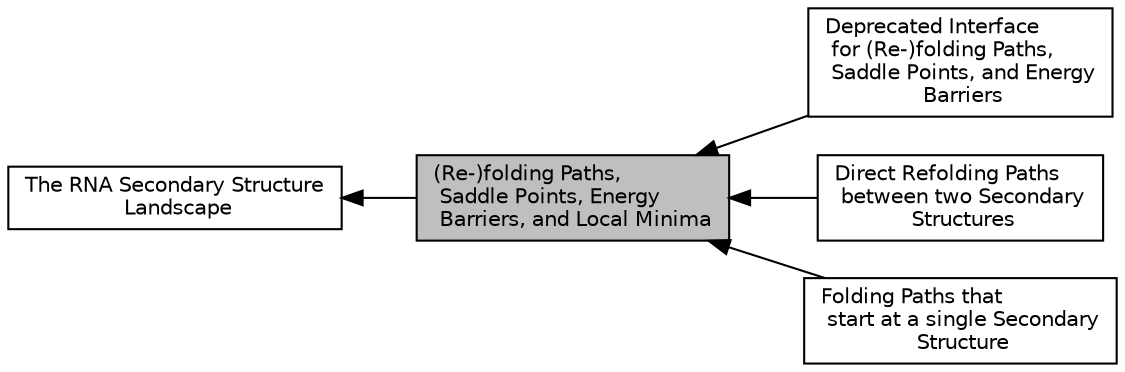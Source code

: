 digraph "(Re-)folding Paths, Saddle Points, Energy Barriers, and Local Minima"
{
  bgcolor="transparent";
  edge [fontname="Helvetica",fontsize="10",labelfontname="Helvetica",labelfontsize="10"];
  node [fontname="Helvetica",fontsize="10",shape=box];
  rankdir=LR;
  Node2 [label="The RNA Secondary Structure\l Landscape",height=0.2,width=0.4,color="black",URL="$group__landscape.html",tooltip=" "];
  Node1 [label="(Re-)folding Paths,\l Saddle Points, Energy\l Barriers, and Local Minima",height=0.2,width=0.4,color="black", fillcolor="grey75", style="filled", fontcolor="black",tooltip="API for various RNA folding path algorithms."];
  Node5 [label="Deprecated Interface\l for (Re-)folding Paths,\l Saddle Points, and Energy\l Barriers",height=0.2,width=0.4,color="black",URL="$group__paths__deprecated.html",tooltip=" "];
  Node3 [label="Direct Refolding Paths\l between two Secondary\l Structures",height=0.2,width=0.4,color="black",URL="$group__paths__direct.html",tooltip="Heuristics to explore direct, optimal (re-)folding paths between two secondary structures."];
  Node4 [label="Folding Paths that\l start at a single Secondary\l Structure",height=0.2,width=0.4,color="black",URL="$group__paths__walk.html",tooltip="Implementation of gradient- and random walks starting from a single secondary structure."];
  Node2->Node1 [shape=plaintext, dir="back", style="solid"];
  Node1->Node3 [shape=plaintext, dir="back", style="solid"];
  Node1->Node4 [shape=plaintext, dir="back", style="solid"];
  Node1->Node5 [shape=plaintext, dir="back", style="solid"];
}

